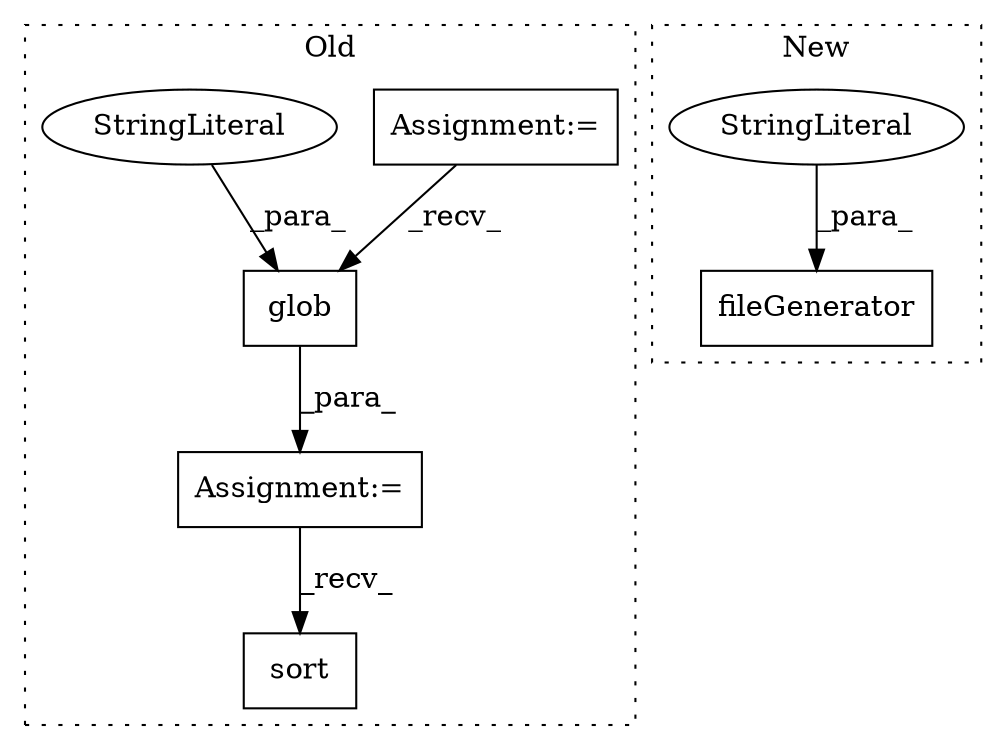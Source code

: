 digraph G {
subgraph cluster0 {
1 [label="glob" a="32" s="1719,1746" l="5,1" shape="box"];
3 [label="sort" a="32" s="1764" l="6" shape="box"];
4 [label="Assignment:=" a="7" s="1713" l="1" shape="box"];
5 [label="Assignment:=" a="7" s="1644" l="4" shape="box"];
6 [label="StringLiteral" a="45" s="1724" l="22" shape="ellipse"];
label = "Old";
style="dotted";
}
subgraph cluster1 {
2 [label="fileGenerator" a="32" s="2020,2058" l="14,1" shape="box"];
7 [label="StringLiteral" a="45" s="2034" l="24" shape="ellipse"];
label = "New";
style="dotted";
}
1 -> 4 [label="_para_"];
4 -> 3 [label="_recv_"];
5 -> 1 [label="_recv_"];
6 -> 1 [label="_para_"];
7 -> 2 [label="_para_"];
}
